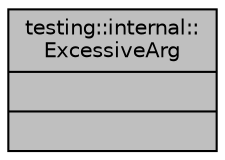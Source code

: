 digraph "testing::internal::ExcessiveArg"
{
 // INTERACTIVE_SVG=YES
 // LATEX_PDF_SIZE
  edge [fontname="Helvetica",fontsize="10",labelfontname="Helvetica",labelfontsize="10"];
  node [fontname="Helvetica",fontsize="10",shape=record];
  Node1 [label="{testing::internal::\lExcessiveArg\n||}",height=0.2,width=0.4,color="black", fillcolor="grey75", style="filled", fontcolor="black",tooltip=" "];
}
